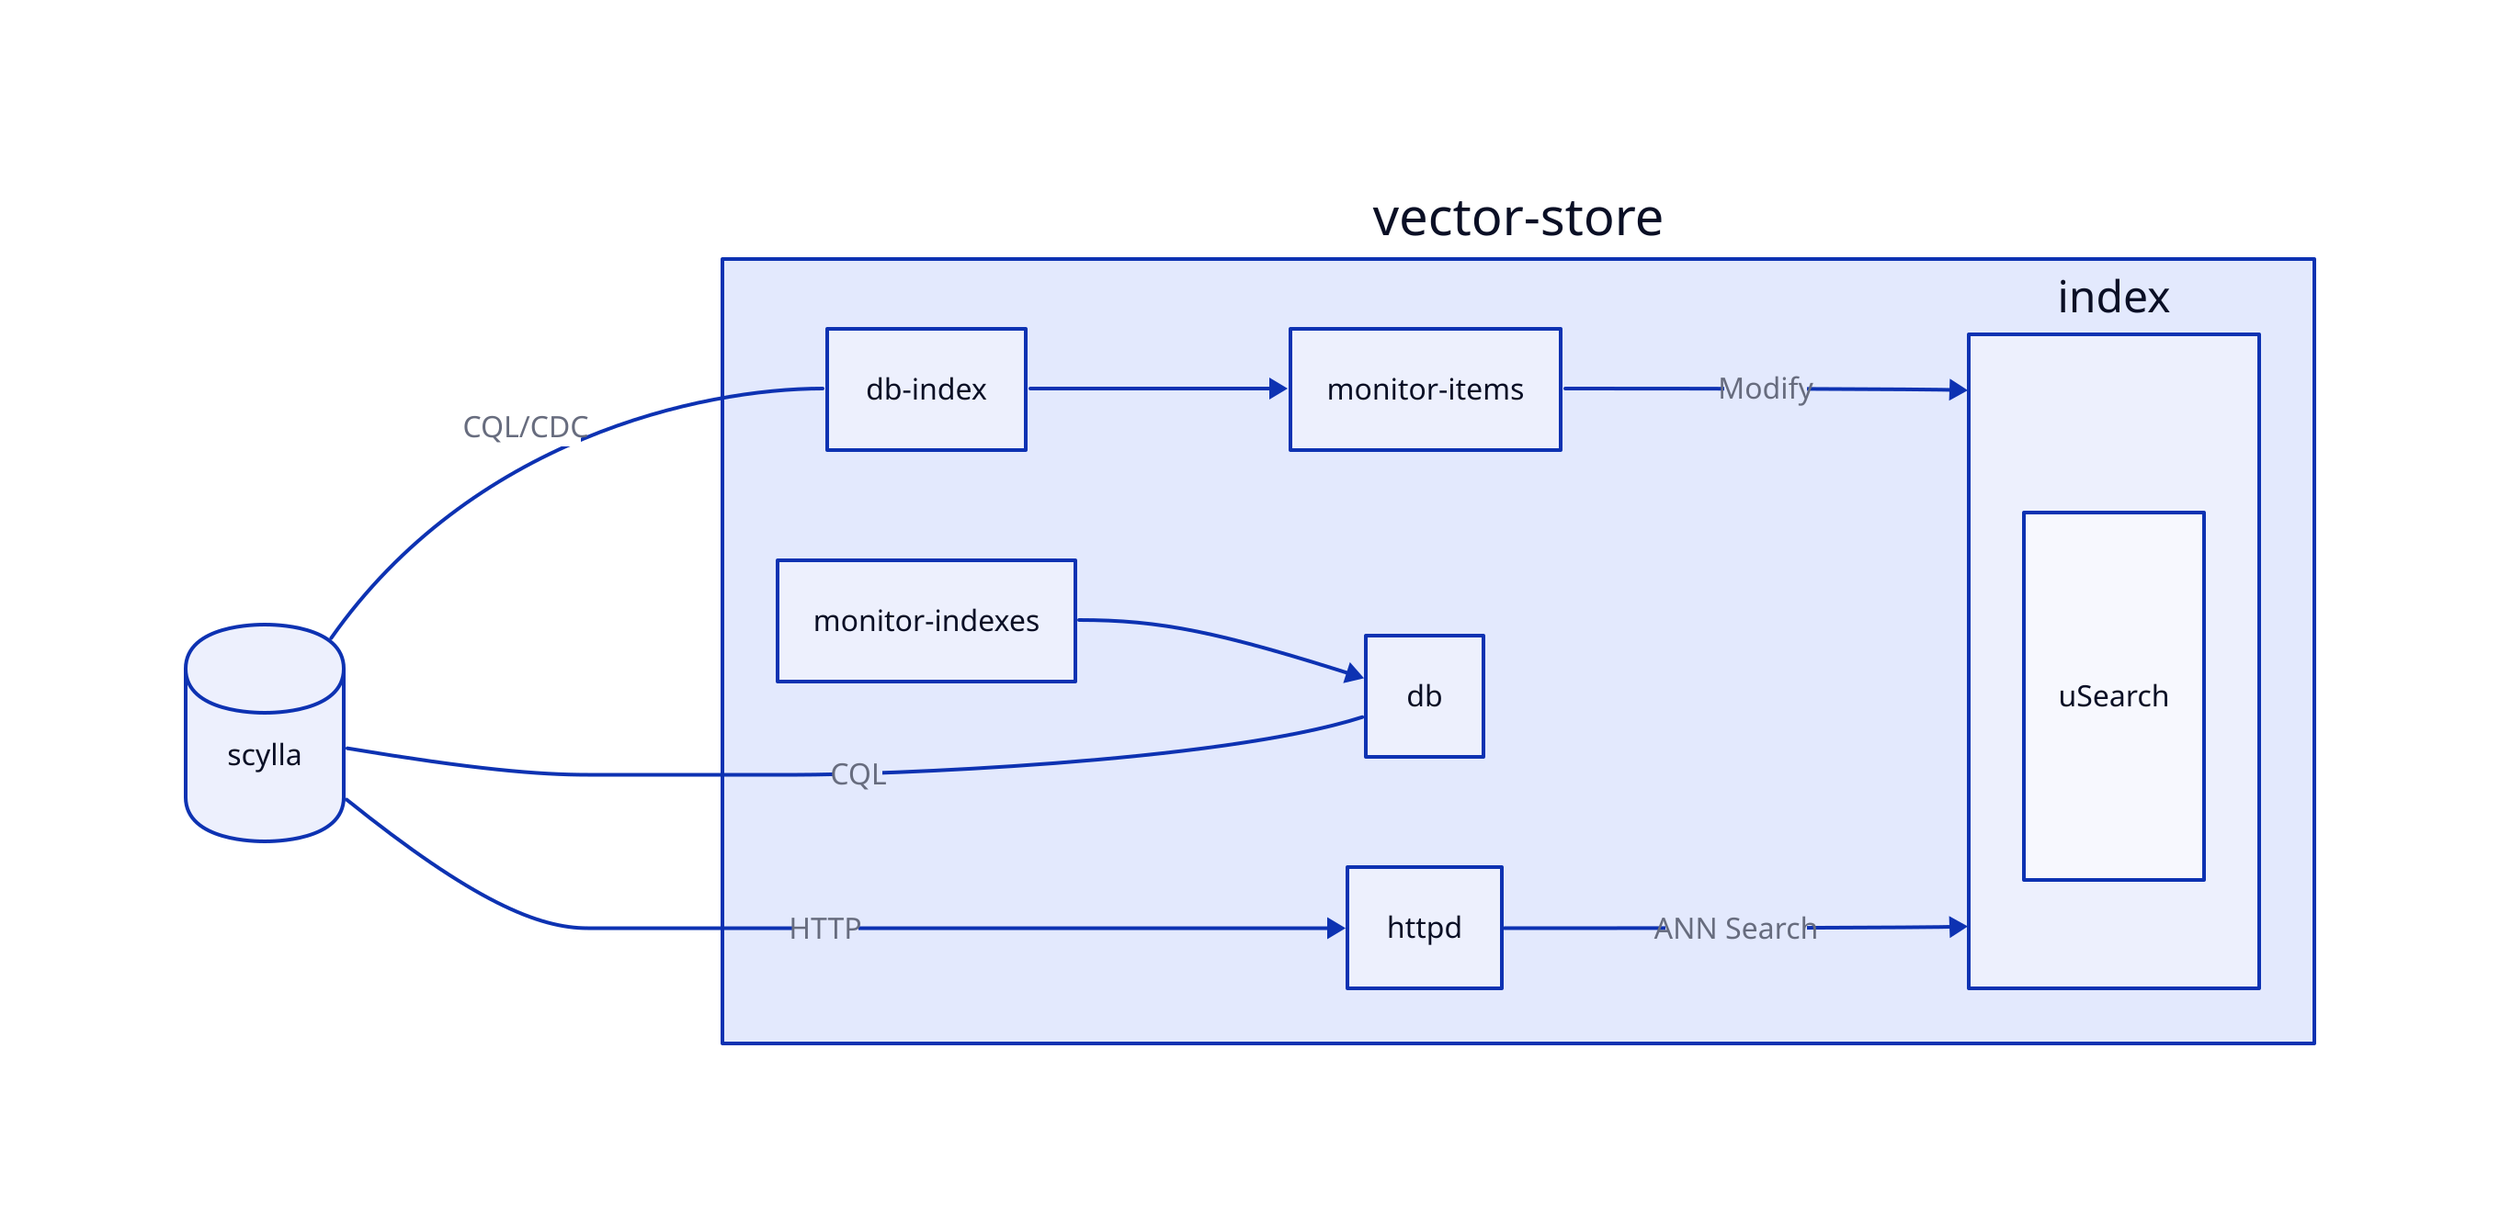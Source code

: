 classes: {
  invisible: {
    style.opacity: 0
    label: a
  }
}

direction: right

scylla.shape: cylinder

vector-store: {
  httpd
  db-index
  db
  monitor-items
  monitor-indexes
  index: {
    uSearch.height: 200
  }

  db <- monitor-indexes
  db-index -> monitor-items
  monitor-items -> index: Modify
  httpd -> index: ANN Search
}

scylla -- vector-store.db: CQL
scylla -- vector-store.db-index: CQL/CDC
scylla -> vector-store.httpd: HTTP

